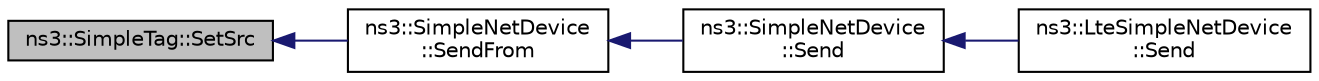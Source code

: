digraph "ns3::SimpleTag::SetSrc"
{
  edge [fontname="Helvetica",fontsize="10",labelfontname="Helvetica",labelfontsize="10"];
  node [fontname="Helvetica",fontsize="10",shape=record];
  rankdir="LR";
  Node1 [label="ns3::SimpleTag::SetSrc",height=0.2,width=0.4,color="black", fillcolor="grey75", style="filled", fontcolor="black"];
  Node1 -> Node2 [dir="back",color="midnightblue",fontsize="10",style="solid"];
  Node2 [label="ns3::SimpleNetDevice\l::SendFrom",height=0.2,width=0.4,color="black", fillcolor="white", style="filled",URL="$d2/d8f/classns3_1_1SimpleNetDevice.html#a82e090821f8f289e4f226153b6443b57"];
  Node2 -> Node3 [dir="back",color="midnightblue",fontsize="10",style="solid"];
  Node3 [label="ns3::SimpleNetDevice\l::Send",height=0.2,width=0.4,color="black", fillcolor="white", style="filled",URL="$d2/d8f/classns3_1_1SimpleNetDevice.html#a06e3ace212b01f6c1fd6ea7ec50ea805"];
  Node3 -> Node4 [dir="back",color="midnightblue",fontsize="10",style="solid"];
  Node4 [label="ns3::LteSimpleNetDevice\l::Send",height=0.2,width=0.4,color="black", fillcolor="white", style="filled",URL="$d8/d9d/classns3_1_1LteSimpleNetDevice.html#a457313c324927ada27a18bf6ead9082c"];
}
